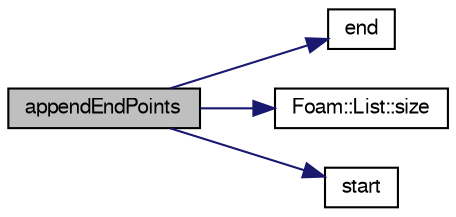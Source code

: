 digraph "appendEndPoints"
{
  bgcolor="transparent";
  edge [fontname="FreeSans",fontsize="10",labelfontname="FreeSans",labelfontsize="10"];
  node [fontname="FreeSans",fontsize="10",shape=record];
  rankdir="LR";
  Node65 [label="appendEndPoints",height=0.2,width=0.4,color="black", fillcolor="grey75", style="filled", fontcolor="black"];
  Node65 -> Node66 [color="midnightblue",fontsize="10",style="solid",fontname="FreeSans"];
  Node66 [label="end",height=0.2,width=0.4,color="black",URL="$a24738.html#a5ac1c619caccdf5bcf8c3d58a409849f",tooltip="Return label of end point. "];
  Node65 -> Node67 [color="midnightblue",fontsize="10",style="solid",fontname="FreeSans"];
  Node67 [label="Foam::List::size",height=0.2,width=0.4,color="black",URL="$a25694.html#a8a5f6fa29bd4b500caf186f60245b384",tooltip="Override size to be inconsistent with allocated storage. "];
  Node65 -> Node68 [color="midnightblue",fontsize="10",style="solid",fontname="FreeSans"];
  Node68 [label="start",height=0.2,width=0.4,color="black",URL="$a24738.html#afe56bdd2031bbf8321e35e2330c0b990",tooltip="Return label of start point. "];
}

